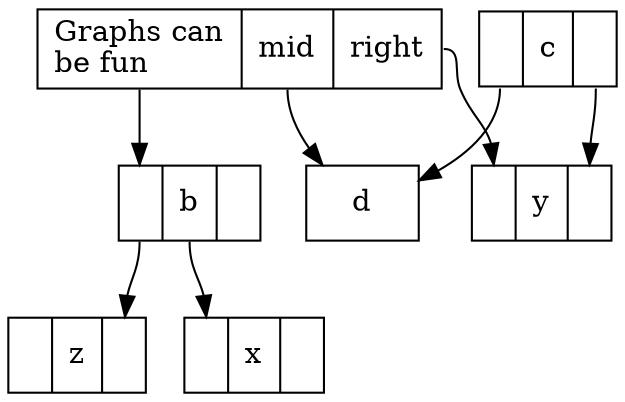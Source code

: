digraph G {
	node [shape=record];
	a [ label ="<bala> Graphs can\lbe fun\l|<f1> mid|<f2> right\r"];
	b [ label ="<left>   |<mid> b |   " ];
	c [ label ="<p1>   | c |<p2>   " ];
	x [ label ="<p1>   | x |<p2>   " ];
	y [ label ="<p1>   | y |<p2>   " ];
	z [ label ="   | z |<p2>   " ];
	a:bala -> b:left;
	a:f1 -> d;
	a:f2 -> y:"p1";
	c:"p1" -> d;
	b:mid -> x:"p1";
	c:"p2" -> y:"p2";
	b:left -> z:"p2";
}
